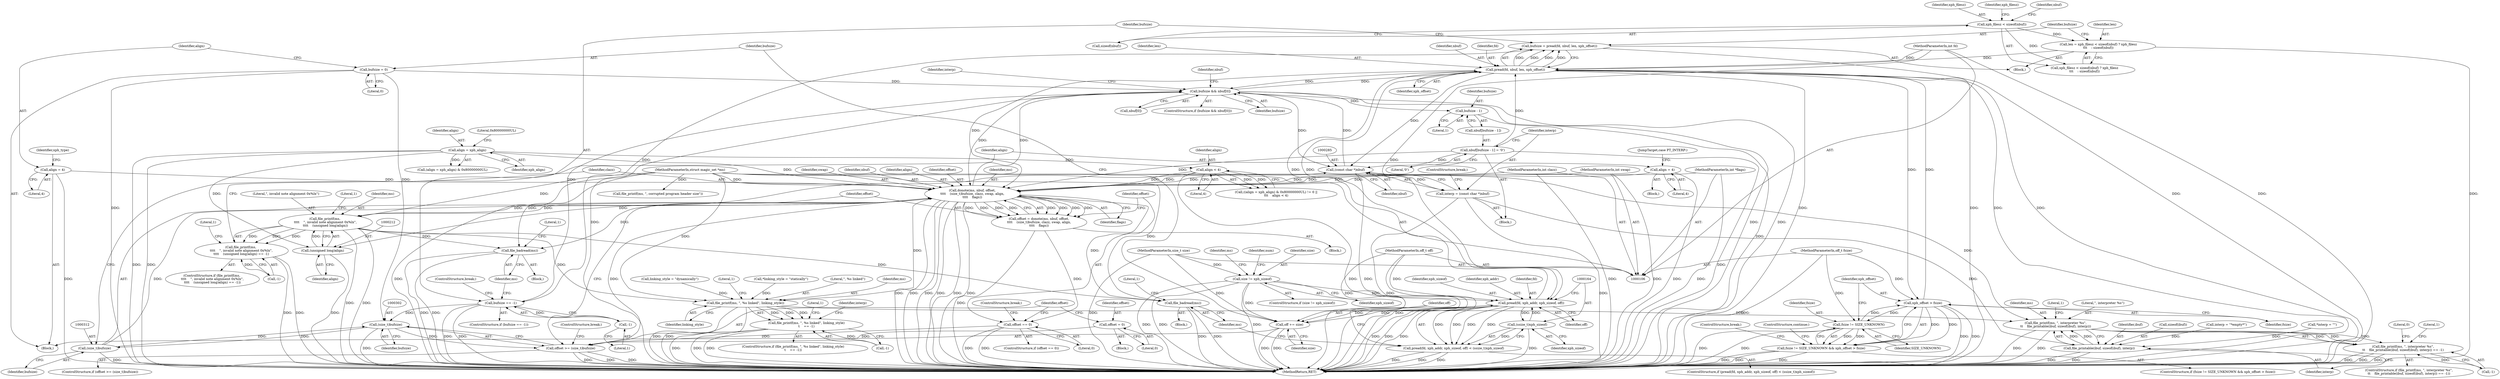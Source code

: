 digraph "0_file_445c8fb0ebff85195be94cd9f7e1df89cade5c7f_0@API" {
"1000233" [label="(Call,bufsize = pread(fd, nbuf, len, xph_offset))"];
"1000235" [label="(Call,pread(fd, nbuf, len, xph_offset))"];
"1000158" [label="(Call,pread(fd, xph_addr, xph_sizeof, off))"];
"1000110" [label="(MethodParameterIn,int fd)"];
"1000135" [label="(Call,size != xph_sizeof)"];
"1000113" [label="(MethodParameterIn,size_t size)"];
"1000163" [label="(Call,(ssize_t)xph_sizeof)"];
"1000172" [label="(Call,off += size)"];
"1000111" [label="(MethodParameterIn,off_t off)"];
"1000275" [label="(Call,nbuf[bufsize - 1] = '\0')"];
"1000269" [label="(Call,bufsize && nbuf[0])"];
"1000175" [label="(Call,bufsize = 0)"];
"1000241" [label="(Call,bufsize == -1)"];
"1000233" [label="(Call,bufsize = pread(fd, nbuf, len, xph_offset))"];
"1000243" [label="(Call,-1)"];
"1000284" [label="(Call,(const char *)nbuf)"];
"1000307" [label="(Call,donote(ms, nbuf, offset,\n\t\t\t\t    (size_t)bufsize, clazz, swap, align,\n\t\t\t\t    flags))"];
"1000208" [label="(Call,file_printf(ms, \n\t\t\t\t    \", invalid note alignment 0x%lx\",\n\t\t\t\t    (unsigned long)align))"];
"1000107" [label="(MethodParameterIn,struct magic_set *ms)"];
"1000211" [label="(Call,(unsigned long)align)"];
"1000202" [label="(Call,align < 4)"];
"1000197" [label="(Call,align = xph_align)"];
"1000299" [label="(Call,offset >= (size_t)bufsize)"];
"1000293" [label="(Call,offset = 0)"];
"1000319" [label="(Call,offset == 0)"];
"1000305" [label="(Call,offset = donote(ms, nbuf, offset,\n\t\t\t\t    (size_t)bufsize, clazz, swap, align,\n\t\t\t\t    flags))"];
"1000301" [label="(Call,(size_t)bufsize)"];
"1000311" [label="(Call,(size_t)bufsize)"];
"1000108" [label="(MethodParameterIn,int clazz)"];
"1000109" [label="(MethodParameterIn,int swap)"];
"1000178" [label="(Call,align = 4)"];
"1000219" [label="(Call,align = 4)"];
"1000115" [label="(MethodParameterIn,int *flags)"];
"1000223" [label="(Call,len = xph_filesz < sizeof(nbuf) ? xph_filesz\n\t\t\t    : sizeof(nbuf))"];
"1000226" [label="(Call,xph_filesz < sizeof(nbuf))"];
"1000258" [label="(Call,xph_offset > fsize)"];
"1000255" [label="(Call,fsize != SIZE_UNKNOWN)"];
"1000114" [label="(MethodParameterIn,off_t fsize)"];
"1000157" [label="(Call,pread(fd, xph_addr, xph_sizeof, off) < (ssize_t)xph_sizeof)"];
"1000254" [label="(Call,fsize != SIZE_UNKNOWN && xph_offset > fsize)"];
"1000282" [label="(Call,interp = (const char *)nbuf)"];
"1000346" [label="(Call,file_printable(ibuf, sizeof(ibuf), interp))"];
"1000343" [label="(Call,file_printf(ms, \", interpreter %s\",\n\t\t    file_printable(ibuf, sizeof(ibuf), interp)))"];
"1000342" [label="(Call,file_printf(ms, \", interpreter %s\",\n\t\t    file_printable(ibuf, sizeof(ibuf), interp)) == -1)"];
"1000167" [label="(Call,file_badread(ms))"];
"1000207" [label="(Call,file_printf(ms, \n\t\t\t\t    \", invalid note alignment 0x%lx\",\n\t\t\t\t    (unsigned long)align) == -1)"];
"1000246" [label="(Call,file_badread(ms))"];
"1000328" [label="(Call,file_printf(ms, \", %s linked\", linking_style))"];
"1000327" [label="(Call,file_printf(ms, \", %s linked\", linking_style)\n\t    == -1)"];
"1000278" [label="(Call,bufsize - 1)"];
"1000166" [label="(Block,)"];
"1000219" [label="(Call,align = 4)"];
"1000293" [label="(Call,offset = 0)"];
"1000121" [label="(Call,*linking_style = \"statically\")"];
"1000321" [label="(Literal,0)"];
"1000203" [label="(Identifier,align)"];
"1000221" [label="(Literal,4)"];
"1000162" [label="(Identifier,off)"];
"1000242" [label="(Identifier,bufsize)"];
"1000343" [label="(Call,file_printf(ms, \", interpreter %s\",\n\t\t    file_printable(ibuf, sizeof(ibuf), interp)))"];
"1000168" [label="(Identifier,ms)"];
"1000218" [label="(Literal,1)"];
"1000246" [label="(Call,file_badread(ms))"];
"1000214" [label="(Call,-1)"];
"1000107" [label="(MethodParameterIn,struct magic_set *ms)"];
"1000263" [label="(ControlStructure,break;)"];
"1000304" [label="(ControlStructure,break;)"];
"1000262" [label="(ControlStructure,continue;)"];
"1000113" [label="(MethodParameterIn,size_t size)"];
"1000115" [label="(MethodParameterIn,int *flags)"];
"1000135" [label="(Call,size != xph_sizeof)"];
"1000194" [label="(Call,((align = xph_align) & 0x80000000UL) != 0 ||\n\t\t\t    align < 4)"];
"1000331" [label="(Identifier,linking_style)"];
"1000313" [label="(Identifier,bufsize)"];
"1000277" [label="(Identifier,nbuf)"];
"1000311" [label="(Call,(size_t)bufsize)"];
"1000351" [label="(Call,-1)"];
"1000238" [label="(Identifier,len)"];
"1000326" [label="(ControlStructure,if (file_printf(ms, \", %s linked\", linking_style)\n\t    == -1))"];
"1000209" [label="(Identifier,ms)"];
"1000165" [label="(Identifier,xph_sizeof)"];
"1000167" [label="(Call,file_badread(ms))"];
"1000178" [label="(Call,align = 4)"];
"1000180" [label="(Literal,4)"];
"1000141" [label="(Call,file_printf(ms, \", corrupted program header size\"))"];
"1000307" [label="(Call,donote(ms, nbuf, offset,\n\t\t\t\t    (size_t)bufsize, clazz, swap, align,\n\t\t\t\t    flags))"];
"1000134" [label="(ControlStructure,if (size != xph_sizeof))"];
"1000234" [label="(Identifier,bufsize)"];
"1000260" [label="(Identifier,fsize)"];
"1000308" [label="(Identifier,ms)"];
"1000320" [label="(Identifier,offset)"];
"1000284" [label="(Call,(const char *)nbuf)"];
"1000197" [label="(Call,align = xph_align)"];
"1000268" [label="(ControlStructure,if (bufsize && nbuf[0]))"];
"1000226" [label="(Call,xph_filesz < sizeof(nbuf))"];
"1000315" [label="(Identifier,swap)"];
"1000177" [label="(Literal,0)"];
"1000322" [label="(ControlStructure,break;)"];
"1000346" [label="(Call,file_printable(ibuf, sizeof(ibuf), interp))"];
"1000294" [label="(Identifier,offset)"];
"1000291" [label="(ControlStructure,break;)"];
"1000251" [label="(ControlStructure,break;)"];
"1000161" [label="(Identifier,xph_sizeof)"];
"1000208" [label="(Call,file_printf(ms, \n\t\t\t\t    \", invalid note alignment 0x%lx\",\n\t\t\t\t    (unsigned long)align))"];
"1000259" [label="(Identifier,xph_offset)"];
"1000244" [label="(Literal,1)"];
"1000111" [label="(MethodParameterIn,off_t off)"];
"1000220" [label="(Identifier,align)"];
"1000330" [label="(Literal,\", %s linked\")"];
"1000237" [label="(Identifier,nbuf)"];
"1000155" [label="(Block,)"];
"1000240" [label="(ControlStructure,if (bufsize == -1))"];
"1000171" [label="(Literal,1)"];
"1000172" [label="(Call,off += size)"];
"1000158" [label="(Call,pread(fd, xph_addr, xph_sizeof, off))"];
"1000279" [label="(Identifier,bufsize)"];
"1000241" [label="(Call,bufsize == -1)"];
"1000332" [label="(Call,-1)"];
"1000282" [label="(Call,interp = (const char *)nbuf)"];
"1000207" [label="(Call,file_printf(ms, \n\t\t\t\t    \", invalid note alignment 0x%lx\",\n\t\t\t\t    (unsigned long)align) == -1)"];
"1000182" [label="(Identifier,xph_type)"];
"1000348" [label="(Call,sizeof(ibuf))"];
"1000183" [label="(Block,)"];
"1000200" [label="(Literal,0x80000000UL)"];
"1000114" [label="(MethodParameterIn,off_t fsize)"];
"1000257" [label="(Identifier,SIZE_UNKNOWN)"];
"1000336" [label="(Literal,1)"];
"1000205" [label="(Block,)"];
"1000256" [label="(Identifier,fsize)"];
"1000245" [label="(Block,)"];
"1000136" [label="(Identifier,size)"];
"1000224" [label="(Identifier,len)"];
"1000295" [label="(Literal,0)"];
"1000352" [label="(Literal,1)"];
"1000157" [label="(Call,pread(fd, xph_addr, xph_sizeof, off) < (ssize_t)xph_sizeof)"];
"1000297" [label="(Block,)"];
"1000156" [label="(ControlStructure,if (pread(fd, xph_addr, xph_sizeof, off) < (ssize_t)xph_sizeof))"];
"1000327" [label="(Call,file_printf(ms, \", %s linked\", linking_style)\n\t    == -1)"];
"1000300" [label="(Identifier,offset)"];
"1000110" [label="(MethodParameterIn,int fd)"];
"1000206" [label="(ControlStructure,if (file_printf(ms, \n\t\t\t\t    \", invalid note alignment 0x%lx\",\n\t\t\t\t    (unsigned long)align) == -1))"];
"1000210" [label="(Literal,\", invalid note alignment 0x%lx\")"];
"1000239" [label="(Identifier,xph_offset)"];
"1000278" [label="(Call,bufsize - 1)"];
"1000142" [label="(Identifier,ms)"];
"1000299" [label="(Call,offset >= (size_t)bufsize)"];
"1000137" [label="(Identifier,xph_sizeof)"];
"1000309" [label="(Identifier,nbuf)"];
"1000329" [label="(Identifier,ms)"];
"1000305" [label="(Call,offset = donote(ms, nbuf, offset,\n\t\t\t\t    (size_t)bufsize, clazz, swap, align,\n\t\t\t\t    flags))"];
"1000266" [label="(Block,)"];
"1000258" [label="(Call,xph_offset > fsize)"];
"1000345" [label="(Literal,\", interpreter %s\")"];
"1000301" [label="(Call,(size_t)bufsize)"];
"1000276" [label="(Call,nbuf[bufsize - 1])"];
"1000108" [label="(MethodParameterIn,int clazz)"];
"1000179" [label="(Identifier,align)"];
"1000228" [label="(Call,sizeof(nbuf))"];
"1000270" [label="(Identifier,bufsize)"];
"1000271" [label="(Call,nbuf[0])"];
"1000318" [label="(ControlStructure,if (offset == 0))"];
"1000227" [label="(Identifier,xph_filesz)"];
"1000342" [label="(Call,file_printf(ms, \", interpreter %s\",\n\t\t    file_printable(ibuf, sizeof(ibuf), interp)) == -1)"];
"1000160" [label="(Identifier,xph_addr)"];
"1000196" [label="(Call,(align = xph_align) & 0x80000000UL)"];
"1000288" [label="(Call,interp = \"*empty*\")"];
"1000243" [label="(Call,-1)"];
"1000341" [label="(ControlStructure,if (file_printf(ms, \", interpreter %s\",\n\t\t    file_printable(ibuf, sizeof(ibuf), interp)) == -1))"];
"1000199" [label="(Identifier,xph_align)"];
"1000176" [label="(Identifier,bufsize)"];
"1000275" [label="(Call,nbuf[bufsize - 1] = '\0')"];
"1000204" [label="(Literal,4)"];
"1000236" [label="(Identifier,fd)"];
"1000344" [label="(Identifier,ms)"];
"1000174" [label="(Identifier,size)"];
"1000316" [label="(Identifier,align)"];
"1000223" [label="(Call,len = xph_filesz < sizeof(nbuf) ? xph_filesz\n\t\t\t    : sizeof(nbuf))"];
"1000215" [label="(Literal,1)"];
"1000109" [label="(MethodParameterIn,int swap)"];
"1000225" [label="(Call,xph_filesz < sizeof(nbuf) ? xph_filesz\n\t\t\t    : sizeof(nbuf))"];
"1000317" [label="(Identifier,flags)"];
"1000357" [label="(Literal,0)"];
"1000355" [label="(Literal,1)"];
"1000185" [label="(Call,linking_style = \"dynamically\")"];
"1000222" [label="(JumpTarget,case PT_INTERP:)"];
"1000235" [label="(Call,pread(fd, nbuf, len, xph_offset))"];
"1000280" [label="(Literal,1)"];
"1000306" [label="(Identifier,offset)"];
"1000211" [label="(Call,(unsigned long)align)"];
"1000175" [label="(Call,bufsize = 0)"];
"1000125" [label="(Call,*interp = \"\")"];
"1000347" [label="(Identifier,ibuf)"];
"1000202" [label="(Call,align < 4)"];
"1000233" [label="(Call,bufsize = pread(fd, nbuf, len, xph_offset))"];
"1000163" [label="(Call,(ssize_t)xph_sizeof)"];
"1000173" [label="(Identifier,off)"];
"1000289" [label="(Identifier,interp)"];
"1000230" [label="(Identifier,xph_filesz)"];
"1000213" [label="(Identifier,align)"];
"1000232" [label="(Identifier,nbuf)"];
"1000254" [label="(Call,fsize != SIZE_UNKNOWN && xph_offset > fsize)"];
"1000253" [label="(ControlStructure,if (fsize != SIZE_UNKNOWN && xph_offset > fsize))"];
"1000303" [label="(Identifier,bufsize)"];
"1000310" [label="(Identifier,offset)"];
"1000283" [label="(Identifier,interp)"];
"1000255" [label="(Call,fsize != SIZE_UNKNOWN)"];
"1000159" [label="(Identifier,fd)"];
"1000314" [label="(Identifier,clazz)"];
"1000269" [label="(Call,bufsize && nbuf[0])"];
"1000350" [label="(Identifier,interp)"];
"1000333" [label="(Literal,1)"];
"1000274" [label="(Block,)"];
"1000358" [label="(MethodReturn,RET)"];
"1000298" [label="(ControlStructure,if (offset >= (size_t)bufsize))"];
"1000281" [label="(Literal,'\0')"];
"1000247" [label="(Identifier,ms)"];
"1000250" [label="(Literal,1)"];
"1000339" [label="(Identifier,interp)"];
"1000152" [label="(Identifier,num)"];
"1000286" [label="(Identifier,nbuf)"];
"1000328" [label="(Call,file_printf(ms, \", %s linked\", linking_style))"];
"1000198" [label="(Identifier,align)"];
"1000319" [label="(Call,offset == 0)"];
"1000233" -> "1000183"  [label="AST: "];
"1000233" -> "1000235"  [label="CFG: "];
"1000234" -> "1000233"  [label="AST: "];
"1000235" -> "1000233"  [label="AST: "];
"1000242" -> "1000233"  [label="CFG: "];
"1000233" -> "1000358"  [label="DDG: "];
"1000235" -> "1000233"  [label="DDG: "];
"1000235" -> "1000233"  [label="DDG: "];
"1000235" -> "1000233"  [label="DDG: "];
"1000235" -> "1000233"  [label="DDG: "];
"1000233" -> "1000241"  [label="DDG: "];
"1000235" -> "1000239"  [label="CFG: "];
"1000236" -> "1000235"  [label="AST: "];
"1000237" -> "1000235"  [label="AST: "];
"1000238" -> "1000235"  [label="AST: "];
"1000239" -> "1000235"  [label="AST: "];
"1000235" -> "1000358"  [label="DDG: "];
"1000235" -> "1000358"  [label="DDG: "];
"1000235" -> "1000358"  [label="DDG: "];
"1000235" -> "1000358"  [label="DDG: "];
"1000235" -> "1000158"  [label="DDG: "];
"1000158" -> "1000235"  [label="DDG: "];
"1000110" -> "1000235"  [label="DDG: "];
"1000275" -> "1000235"  [label="DDG: "];
"1000269" -> "1000235"  [label="DDG: "];
"1000223" -> "1000235"  [label="DDG: "];
"1000258" -> "1000235"  [label="DDG: "];
"1000235" -> "1000258"  [label="DDG: "];
"1000235" -> "1000269"  [label="DDG: "];
"1000235" -> "1000284"  [label="DDG: "];
"1000235" -> "1000307"  [label="DDG: "];
"1000158" -> "1000157"  [label="AST: "];
"1000158" -> "1000162"  [label="CFG: "];
"1000159" -> "1000158"  [label="AST: "];
"1000160" -> "1000158"  [label="AST: "];
"1000161" -> "1000158"  [label="AST: "];
"1000162" -> "1000158"  [label="AST: "];
"1000164" -> "1000158"  [label="CFG: "];
"1000158" -> "1000358"  [label="DDG: "];
"1000158" -> "1000358"  [label="DDG: "];
"1000158" -> "1000358"  [label="DDG: "];
"1000158" -> "1000157"  [label="DDG: "];
"1000158" -> "1000157"  [label="DDG: "];
"1000158" -> "1000157"  [label="DDG: "];
"1000158" -> "1000157"  [label="DDG: "];
"1000110" -> "1000158"  [label="DDG: "];
"1000135" -> "1000158"  [label="DDG: "];
"1000163" -> "1000158"  [label="DDG: "];
"1000172" -> "1000158"  [label="DDG: "];
"1000111" -> "1000158"  [label="DDG: "];
"1000158" -> "1000163"  [label="DDG: "];
"1000158" -> "1000172"  [label="DDG: "];
"1000110" -> "1000106"  [label="AST: "];
"1000110" -> "1000358"  [label="DDG: "];
"1000135" -> "1000134"  [label="AST: "];
"1000135" -> "1000137"  [label="CFG: "];
"1000136" -> "1000135"  [label="AST: "];
"1000137" -> "1000135"  [label="AST: "];
"1000142" -> "1000135"  [label="CFG: "];
"1000152" -> "1000135"  [label="CFG: "];
"1000135" -> "1000358"  [label="DDG: "];
"1000135" -> "1000358"  [label="DDG: "];
"1000135" -> "1000358"  [label="DDG: "];
"1000113" -> "1000135"  [label="DDG: "];
"1000135" -> "1000172"  [label="DDG: "];
"1000113" -> "1000106"  [label="AST: "];
"1000113" -> "1000358"  [label="DDG: "];
"1000113" -> "1000172"  [label="DDG: "];
"1000163" -> "1000157"  [label="AST: "];
"1000163" -> "1000165"  [label="CFG: "];
"1000164" -> "1000163"  [label="AST: "];
"1000165" -> "1000163"  [label="AST: "];
"1000157" -> "1000163"  [label="CFG: "];
"1000163" -> "1000358"  [label="DDG: "];
"1000163" -> "1000157"  [label="DDG: "];
"1000172" -> "1000155"  [label="AST: "];
"1000172" -> "1000174"  [label="CFG: "];
"1000173" -> "1000172"  [label="AST: "];
"1000174" -> "1000172"  [label="AST: "];
"1000176" -> "1000172"  [label="CFG: "];
"1000172" -> "1000358"  [label="DDG: "];
"1000172" -> "1000358"  [label="DDG: "];
"1000111" -> "1000172"  [label="DDG: "];
"1000111" -> "1000106"  [label="AST: "];
"1000111" -> "1000358"  [label="DDG: "];
"1000275" -> "1000274"  [label="AST: "];
"1000275" -> "1000281"  [label="CFG: "];
"1000276" -> "1000275"  [label="AST: "];
"1000281" -> "1000275"  [label="AST: "];
"1000283" -> "1000275"  [label="CFG: "];
"1000275" -> "1000358"  [label="DDG: "];
"1000275" -> "1000284"  [label="DDG: "];
"1000275" -> "1000307"  [label="DDG: "];
"1000269" -> "1000268"  [label="AST: "];
"1000269" -> "1000270"  [label="CFG: "];
"1000269" -> "1000271"  [label="CFG: "];
"1000270" -> "1000269"  [label="AST: "];
"1000271" -> "1000269"  [label="AST: "];
"1000277" -> "1000269"  [label="CFG: "];
"1000289" -> "1000269"  [label="CFG: "];
"1000269" -> "1000358"  [label="DDG: "];
"1000269" -> "1000358"  [label="DDG: "];
"1000269" -> "1000358"  [label="DDG: "];
"1000175" -> "1000269"  [label="DDG: "];
"1000241" -> "1000269"  [label="DDG: "];
"1000284" -> "1000269"  [label="DDG: "];
"1000307" -> "1000269"  [label="DDG: "];
"1000269" -> "1000278"  [label="DDG: "];
"1000269" -> "1000284"  [label="DDG: "];
"1000269" -> "1000307"  [label="DDG: "];
"1000175" -> "1000155"  [label="AST: "];
"1000175" -> "1000177"  [label="CFG: "];
"1000176" -> "1000175"  [label="AST: "];
"1000177" -> "1000175"  [label="AST: "];
"1000179" -> "1000175"  [label="CFG: "];
"1000175" -> "1000358"  [label="DDG: "];
"1000175" -> "1000301"  [label="DDG: "];
"1000241" -> "1000240"  [label="AST: "];
"1000241" -> "1000243"  [label="CFG: "];
"1000242" -> "1000241"  [label="AST: "];
"1000243" -> "1000241"  [label="AST: "];
"1000247" -> "1000241"  [label="CFG: "];
"1000251" -> "1000241"  [label="CFG: "];
"1000241" -> "1000358"  [label="DDG: "];
"1000241" -> "1000358"  [label="DDG: "];
"1000243" -> "1000241"  [label="DDG: "];
"1000241" -> "1000301"  [label="DDG: "];
"1000243" -> "1000244"  [label="CFG: "];
"1000244" -> "1000243"  [label="AST: "];
"1000284" -> "1000282"  [label="AST: "];
"1000284" -> "1000286"  [label="CFG: "];
"1000285" -> "1000284"  [label="AST: "];
"1000286" -> "1000284"  [label="AST: "];
"1000282" -> "1000284"  [label="CFG: "];
"1000284" -> "1000358"  [label="DDG: "];
"1000284" -> "1000282"  [label="DDG: "];
"1000307" -> "1000284"  [label="DDG: "];
"1000284" -> "1000307"  [label="DDG: "];
"1000307" -> "1000305"  [label="AST: "];
"1000307" -> "1000317"  [label="CFG: "];
"1000308" -> "1000307"  [label="AST: "];
"1000309" -> "1000307"  [label="AST: "];
"1000310" -> "1000307"  [label="AST: "];
"1000311" -> "1000307"  [label="AST: "];
"1000314" -> "1000307"  [label="AST: "];
"1000315" -> "1000307"  [label="AST: "];
"1000316" -> "1000307"  [label="AST: "];
"1000317" -> "1000307"  [label="AST: "];
"1000305" -> "1000307"  [label="CFG: "];
"1000307" -> "1000358"  [label="DDG: "];
"1000307" -> "1000358"  [label="DDG: "];
"1000307" -> "1000358"  [label="DDG: "];
"1000307" -> "1000358"  [label="DDG: "];
"1000307" -> "1000358"  [label="DDG: "];
"1000307" -> "1000358"  [label="DDG: "];
"1000307" -> "1000167"  [label="DDG: "];
"1000307" -> "1000208"  [label="DDG: "];
"1000307" -> "1000246"  [label="DDG: "];
"1000307" -> "1000305"  [label="DDG: "];
"1000307" -> "1000305"  [label="DDG: "];
"1000307" -> "1000305"  [label="DDG: "];
"1000307" -> "1000305"  [label="DDG: "];
"1000307" -> "1000305"  [label="DDG: "];
"1000307" -> "1000305"  [label="DDG: "];
"1000307" -> "1000305"  [label="DDG: "];
"1000307" -> "1000305"  [label="DDG: "];
"1000208" -> "1000307"  [label="DDG: "];
"1000107" -> "1000307"  [label="DDG: "];
"1000299" -> "1000307"  [label="DDG: "];
"1000311" -> "1000307"  [label="DDG: "];
"1000108" -> "1000307"  [label="DDG: "];
"1000109" -> "1000307"  [label="DDG: "];
"1000178" -> "1000307"  [label="DDG: "];
"1000202" -> "1000307"  [label="DDG: "];
"1000219" -> "1000307"  [label="DDG: "];
"1000197" -> "1000307"  [label="DDG: "];
"1000115" -> "1000307"  [label="DDG: "];
"1000307" -> "1000328"  [label="DDG: "];
"1000208" -> "1000207"  [label="AST: "];
"1000208" -> "1000211"  [label="CFG: "];
"1000209" -> "1000208"  [label="AST: "];
"1000210" -> "1000208"  [label="AST: "];
"1000211" -> "1000208"  [label="AST: "];
"1000215" -> "1000208"  [label="CFG: "];
"1000208" -> "1000358"  [label="DDG: "];
"1000208" -> "1000358"  [label="DDG: "];
"1000208" -> "1000167"  [label="DDG: "];
"1000208" -> "1000207"  [label="DDG: "];
"1000208" -> "1000207"  [label="DDG: "];
"1000208" -> "1000207"  [label="DDG: "];
"1000107" -> "1000208"  [label="DDG: "];
"1000211" -> "1000208"  [label="DDG: "];
"1000208" -> "1000246"  [label="DDG: "];
"1000208" -> "1000328"  [label="DDG: "];
"1000107" -> "1000106"  [label="AST: "];
"1000107" -> "1000358"  [label="DDG: "];
"1000107" -> "1000141"  [label="DDG: "];
"1000107" -> "1000167"  [label="DDG: "];
"1000107" -> "1000246"  [label="DDG: "];
"1000107" -> "1000328"  [label="DDG: "];
"1000107" -> "1000343"  [label="DDG: "];
"1000211" -> "1000213"  [label="CFG: "];
"1000212" -> "1000211"  [label="AST: "];
"1000213" -> "1000211"  [label="AST: "];
"1000211" -> "1000358"  [label="DDG: "];
"1000202" -> "1000211"  [label="DDG: "];
"1000197" -> "1000211"  [label="DDG: "];
"1000202" -> "1000194"  [label="AST: "];
"1000202" -> "1000204"  [label="CFG: "];
"1000203" -> "1000202"  [label="AST: "];
"1000204" -> "1000202"  [label="AST: "];
"1000194" -> "1000202"  [label="CFG: "];
"1000202" -> "1000358"  [label="DDG: "];
"1000202" -> "1000194"  [label="DDG: "];
"1000202" -> "1000194"  [label="DDG: "];
"1000197" -> "1000202"  [label="DDG: "];
"1000197" -> "1000196"  [label="AST: "];
"1000197" -> "1000199"  [label="CFG: "];
"1000198" -> "1000197"  [label="AST: "];
"1000199" -> "1000197"  [label="AST: "];
"1000200" -> "1000197"  [label="CFG: "];
"1000197" -> "1000358"  [label="DDG: "];
"1000197" -> "1000358"  [label="DDG: "];
"1000197" -> "1000196"  [label="DDG: "];
"1000299" -> "1000298"  [label="AST: "];
"1000299" -> "1000301"  [label="CFG: "];
"1000300" -> "1000299"  [label="AST: "];
"1000301" -> "1000299"  [label="AST: "];
"1000304" -> "1000299"  [label="CFG: "];
"1000306" -> "1000299"  [label="CFG: "];
"1000299" -> "1000358"  [label="DDG: "];
"1000299" -> "1000358"  [label="DDG: "];
"1000299" -> "1000358"  [label="DDG: "];
"1000293" -> "1000299"  [label="DDG: "];
"1000319" -> "1000299"  [label="DDG: "];
"1000301" -> "1000299"  [label="DDG: "];
"1000293" -> "1000266"  [label="AST: "];
"1000293" -> "1000295"  [label="CFG: "];
"1000294" -> "1000293"  [label="AST: "];
"1000295" -> "1000293"  [label="AST: "];
"1000300" -> "1000293"  [label="CFG: "];
"1000319" -> "1000318"  [label="AST: "];
"1000319" -> "1000321"  [label="CFG: "];
"1000320" -> "1000319"  [label="AST: "];
"1000321" -> "1000319"  [label="AST: "];
"1000300" -> "1000319"  [label="CFG: "];
"1000322" -> "1000319"  [label="CFG: "];
"1000319" -> "1000358"  [label="DDG: "];
"1000319" -> "1000358"  [label="DDG: "];
"1000305" -> "1000319"  [label="DDG: "];
"1000305" -> "1000297"  [label="AST: "];
"1000306" -> "1000305"  [label="AST: "];
"1000320" -> "1000305"  [label="CFG: "];
"1000305" -> "1000358"  [label="DDG: "];
"1000301" -> "1000303"  [label="CFG: "];
"1000302" -> "1000301"  [label="AST: "];
"1000303" -> "1000301"  [label="AST: "];
"1000301" -> "1000358"  [label="DDG: "];
"1000311" -> "1000301"  [label="DDG: "];
"1000301" -> "1000311"  [label="DDG: "];
"1000311" -> "1000313"  [label="CFG: "];
"1000312" -> "1000311"  [label="AST: "];
"1000313" -> "1000311"  [label="AST: "];
"1000314" -> "1000311"  [label="CFG: "];
"1000311" -> "1000358"  [label="DDG: "];
"1000108" -> "1000106"  [label="AST: "];
"1000108" -> "1000358"  [label="DDG: "];
"1000109" -> "1000106"  [label="AST: "];
"1000109" -> "1000358"  [label="DDG: "];
"1000178" -> "1000155"  [label="AST: "];
"1000178" -> "1000180"  [label="CFG: "];
"1000179" -> "1000178"  [label="AST: "];
"1000180" -> "1000178"  [label="AST: "];
"1000182" -> "1000178"  [label="CFG: "];
"1000178" -> "1000358"  [label="DDG: "];
"1000219" -> "1000205"  [label="AST: "];
"1000219" -> "1000221"  [label="CFG: "];
"1000220" -> "1000219"  [label="AST: "];
"1000221" -> "1000219"  [label="AST: "];
"1000222" -> "1000219"  [label="CFG: "];
"1000219" -> "1000358"  [label="DDG: "];
"1000115" -> "1000106"  [label="AST: "];
"1000115" -> "1000358"  [label="DDG: "];
"1000223" -> "1000183"  [label="AST: "];
"1000223" -> "1000225"  [label="CFG: "];
"1000224" -> "1000223"  [label="AST: "];
"1000225" -> "1000223"  [label="AST: "];
"1000234" -> "1000223"  [label="CFG: "];
"1000223" -> "1000358"  [label="DDG: "];
"1000226" -> "1000223"  [label="DDG: "];
"1000226" -> "1000225"  [label="AST: "];
"1000226" -> "1000228"  [label="CFG: "];
"1000227" -> "1000226"  [label="AST: "];
"1000228" -> "1000226"  [label="AST: "];
"1000230" -> "1000226"  [label="CFG: "];
"1000232" -> "1000226"  [label="CFG: "];
"1000226" -> "1000225"  [label="DDG: "];
"1000258" -> "1000254"  [label="AST: "];
"1000258" -> "1000260"  [label="CFG: "];
"1000259" -> "1000258"  [label="AST: "];
"1000260" -> "1000258"  [label="AST: "];
"1000254" -> "1000258"  [label="CFG: "];
"1000258" -> "1000358"  [label="DDG: "];
"1000258" -> "1000358"  [label="DDG: "];
"1000258" -> "1000255"  [label="DDG: "];
"1000258" -> "1000254"  [label="DDG: "];
"1000258" -> "1000254"  [label="DDG: "];
"1000255" -> "1000258"  [label="DDG: "];
"1000114" -> "1000258"  [label="DDG: "];
"1000255" -> "1000254"  [label="AST: "];
"1000255" -> "1000257"  [label="CFG: "];
"1000256" -> "1000255"  [label="AST: "];
"1000257" -> "1000255"  [label="AST: "];
"1000259" -> "1000255"  [label="CFG: "];
"1000254" -> "1000255"  [label="CFG: "];
"1000255" -> "1000358"  [label="DDG: "];
"1000255" -> "1000358"  [label="DDG: "];
"1000255" -> "1000254"  [label="DDG: "];
"1000255" -> "1000254"  [label="DDG: "];
"1000114" -> "1000255"  [label="DDG: "];
"1000114" -> "1000106"  [label="AST: "];
"1000114" -> "1000358"  [label="DDG: "];
"1000157" -> "1000156"  [label="AST: "];
"1000168" -> "1000157"  [label="CFG: "];
"1000173" -> "1000157"  [label="CFG: "];
"1000157" -> "1000358"  [label="DDG: "];
"1000157" -> "1000358"  [label="DDG: "];
"1000157" -> "1000358"  [label="DDG: "];
"1000254" -> "1000253"  [label="AST: "];
"1000262" -> "1000254"  [label="CFG: "];
"1000263" -> "1000254"  [label="CFG: "];
"1000254" -> "1000358"  [label="DDG: "];
"1000254" -> "1000358"  [label="DDG: "];
"1000254" -> "1000358"  [label="DDG: "];
"1000282" -> "1000274"  [label="AST: "];
"1000283" -> "1000282"  [label="AST: "];
"1000291" -> "1000282"  [label="CFG: "];
"1000282" -> "1000358"  [label="DDG: "];
"1000282" -> "1000358"  [label="DDG: "];
"1000282" -> "1000346"  [label="DDG: "];
"1000346" -> "1000343"  [label="AST: "];
"1000346" -> "1000350"  [label="CFG: "];
"1000347" -> "1000346"  [label="AST: "];
"1000348" -> "1000346"  [label="AST: "];
"1000350" -> "1000346"  [label="AST: "];
"1000343" -> "1000346"  [label="CFG: "];
"1000346" -> "1000358"  [label="DDG: "];
"1000346" -> "1000358"  [label="DDG: "];
"1000346" -> "1000343"  [label="DDG: "];
"1000346" -> "1000343"  [label="DDG: "];
"1000125" -> "1000346"  [label="DDG: "];
"1000288" -> "1000346"  [label="DDG: "];
"1000343" -> "1000342"  [label="AST: "];
"1000344" -> "1000343"  [label="AST: "];
"1000345" -> "1000343"  [label="AST: "];
"1000352" -> "1000343"  [label="CFG: "];
"1000343" -> "1000358"  [label="DDG: "];
"1000343" -> "1000358"  [label="DDG: "];
"1000343" -> "1000342"  [label="DDG: "];
"1000343" -> "1000342"  [label="DDG: "];
"1000343" -> "1000342"  [label="DDG: "];
"1000328" -> "1000343"  [label="DDG: "];
"1000342" -> "1000341"  [label="AST: "];
"1000342" -> "1000351"  [label="CFG: "];
"1000351" -> "1000342"  [label="AST: "];
"1000355" -> "1000342"  [label="CFG: "];
"1000357" -> "1000342"  [label="CFG: "];
"1000342" -> "1000358"  [label="DDG: "];
"1000342" -> "1000358"  [label="DDG: "];
"1000342" -> "1000358"  [label="DDG: "];
"1000351" -> "1000342"  [label="DDG: "];
"1000167" -> "1000166"  [label="AST: "];
"1000167" -> "1000168"  [label="CFG: "];
"1000168" -> "1000167"  [label="AST: "];
"1000171" -> "1000167"  [label="CFG: "];
"1000167" -> "1000358"  [label="DDG: "];
"1000167" -> "1000358"  [label="DDG: "];
"1000207" -> "1000206"  [label="AST: "];
"1000207" -> "1000214"  [label="CFG: "];
"1000214" -> "1000207"  [label="AST: "];
"1000218" -> "1000207"  [label="CFG: "];
"1000220" -> "1000207"  [label="CFG: "];
"1000207" -> "1000358"  [label="DDG: "];
"1000207" -> "1000358"  [label="DDG: "];
"1000214" -> "1000207"  [label="DDG: "];
"1000246" -> "1000245"  [label="AST: "];
"1000246" -> "1000247"  [label="CFG: "];
"1000247" -> "1000246"  [label="AST: "];
"1000250" -> "1000246"  [label="CFG: "];
"1000246" -> "1000358"  [label="DDG: "];
"1000246" -> "1000358"  [label="DDG: "];
"1000328" -> "1000327"  [label="AST: "];
"1000328" -> "1000331"  [label="CFG: "];
"1000329" -> "1000328"  [label="AST: "];
"1000330" -> "1000328"  [label="AST: "];
"1000331" -> "1000328"  [label="AST: "];
"1000333" -> "1000328"  [label="CFG: "];
"1000328" -> "1000358"  [label="DDG: "];
"1000328" -> "1000358"  [label="DDG: "];
"1000328" -> "1000327"  [label="DDG: "];
"1000328" -> "1000327"  [label="DDG: "];
"1000328" -> "1000327"  [label="DDG: "];
"1000185" -> "1000328"  [label="DDG: "];
"1000121" -> "1000328"  [label="DDG: "];
"1000327" -> "1000326"  [label="AST: "];
"1000327" -> "1000332"  [label="CFG: "];
"1000332" -> "1000327"  [label="AST: "];
"1000336" -> "1000327"  [label="CFG: "];
"1000339" -> "1000327"  [label="CFG: "];
"1000327" -> "1000358"  [label="DDG: "];
"1000327" -> "1000358"  [label="DDG: "];
"1000327" -> "1000358"  [label="DDG: "];
"1000332" -> "1000327"  [label="DDG: "];
"1000278" -> "1000276"  [label="AST: "];
"1000278" -> "1000280"  [label="CFG: "];
"1000279" -> "1000278"  [label="AST: "];
"1000280" -> "1000278"  [label="AST: "];
"1000276" -> "1000278"  [label="CFG: "];
"1000278" -> "1000358"  [label="DDG: "];
}
